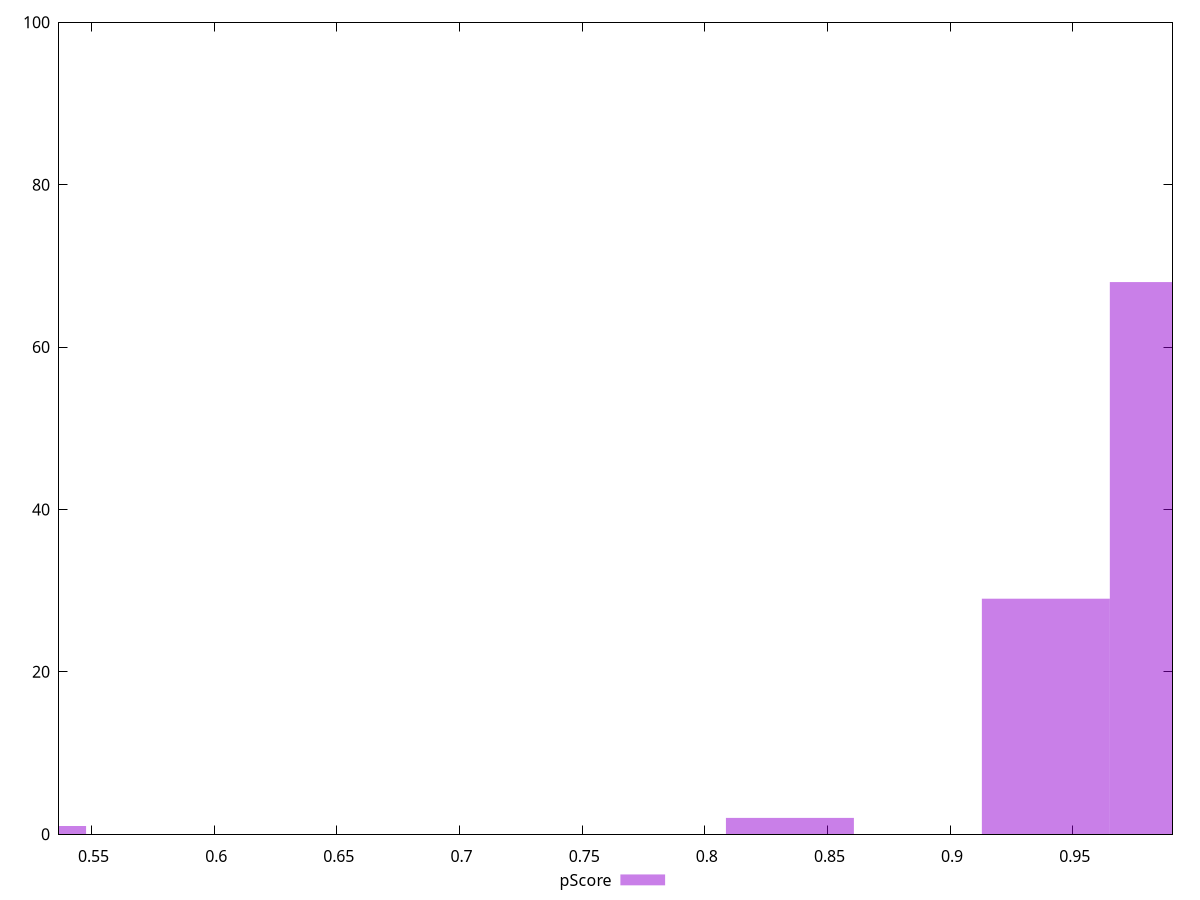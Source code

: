 reset

$pScore <<EOF
0.5216865242105337 1
0.9390357435789607 29
0.991204396000014 68
0.8346984387368539 2
EOF

set key outside below
set boxwidth 0.05216865242105337
set xrange [0.5367265377873438:0.990670168376192]
set yrange [0:100]
set trange [0:100]
set style fill transparent solid 0.5 noborder
set terminal svg size 640, 490 enhanced background rgb 'white'
set output "reports/report_00033_2021-03-01T14-23-16.841Z/total-blocking-time/samples/astro-inner-cached/pScore/histogram.svg"

plot $pScore title "pScore" with boxes

reset
